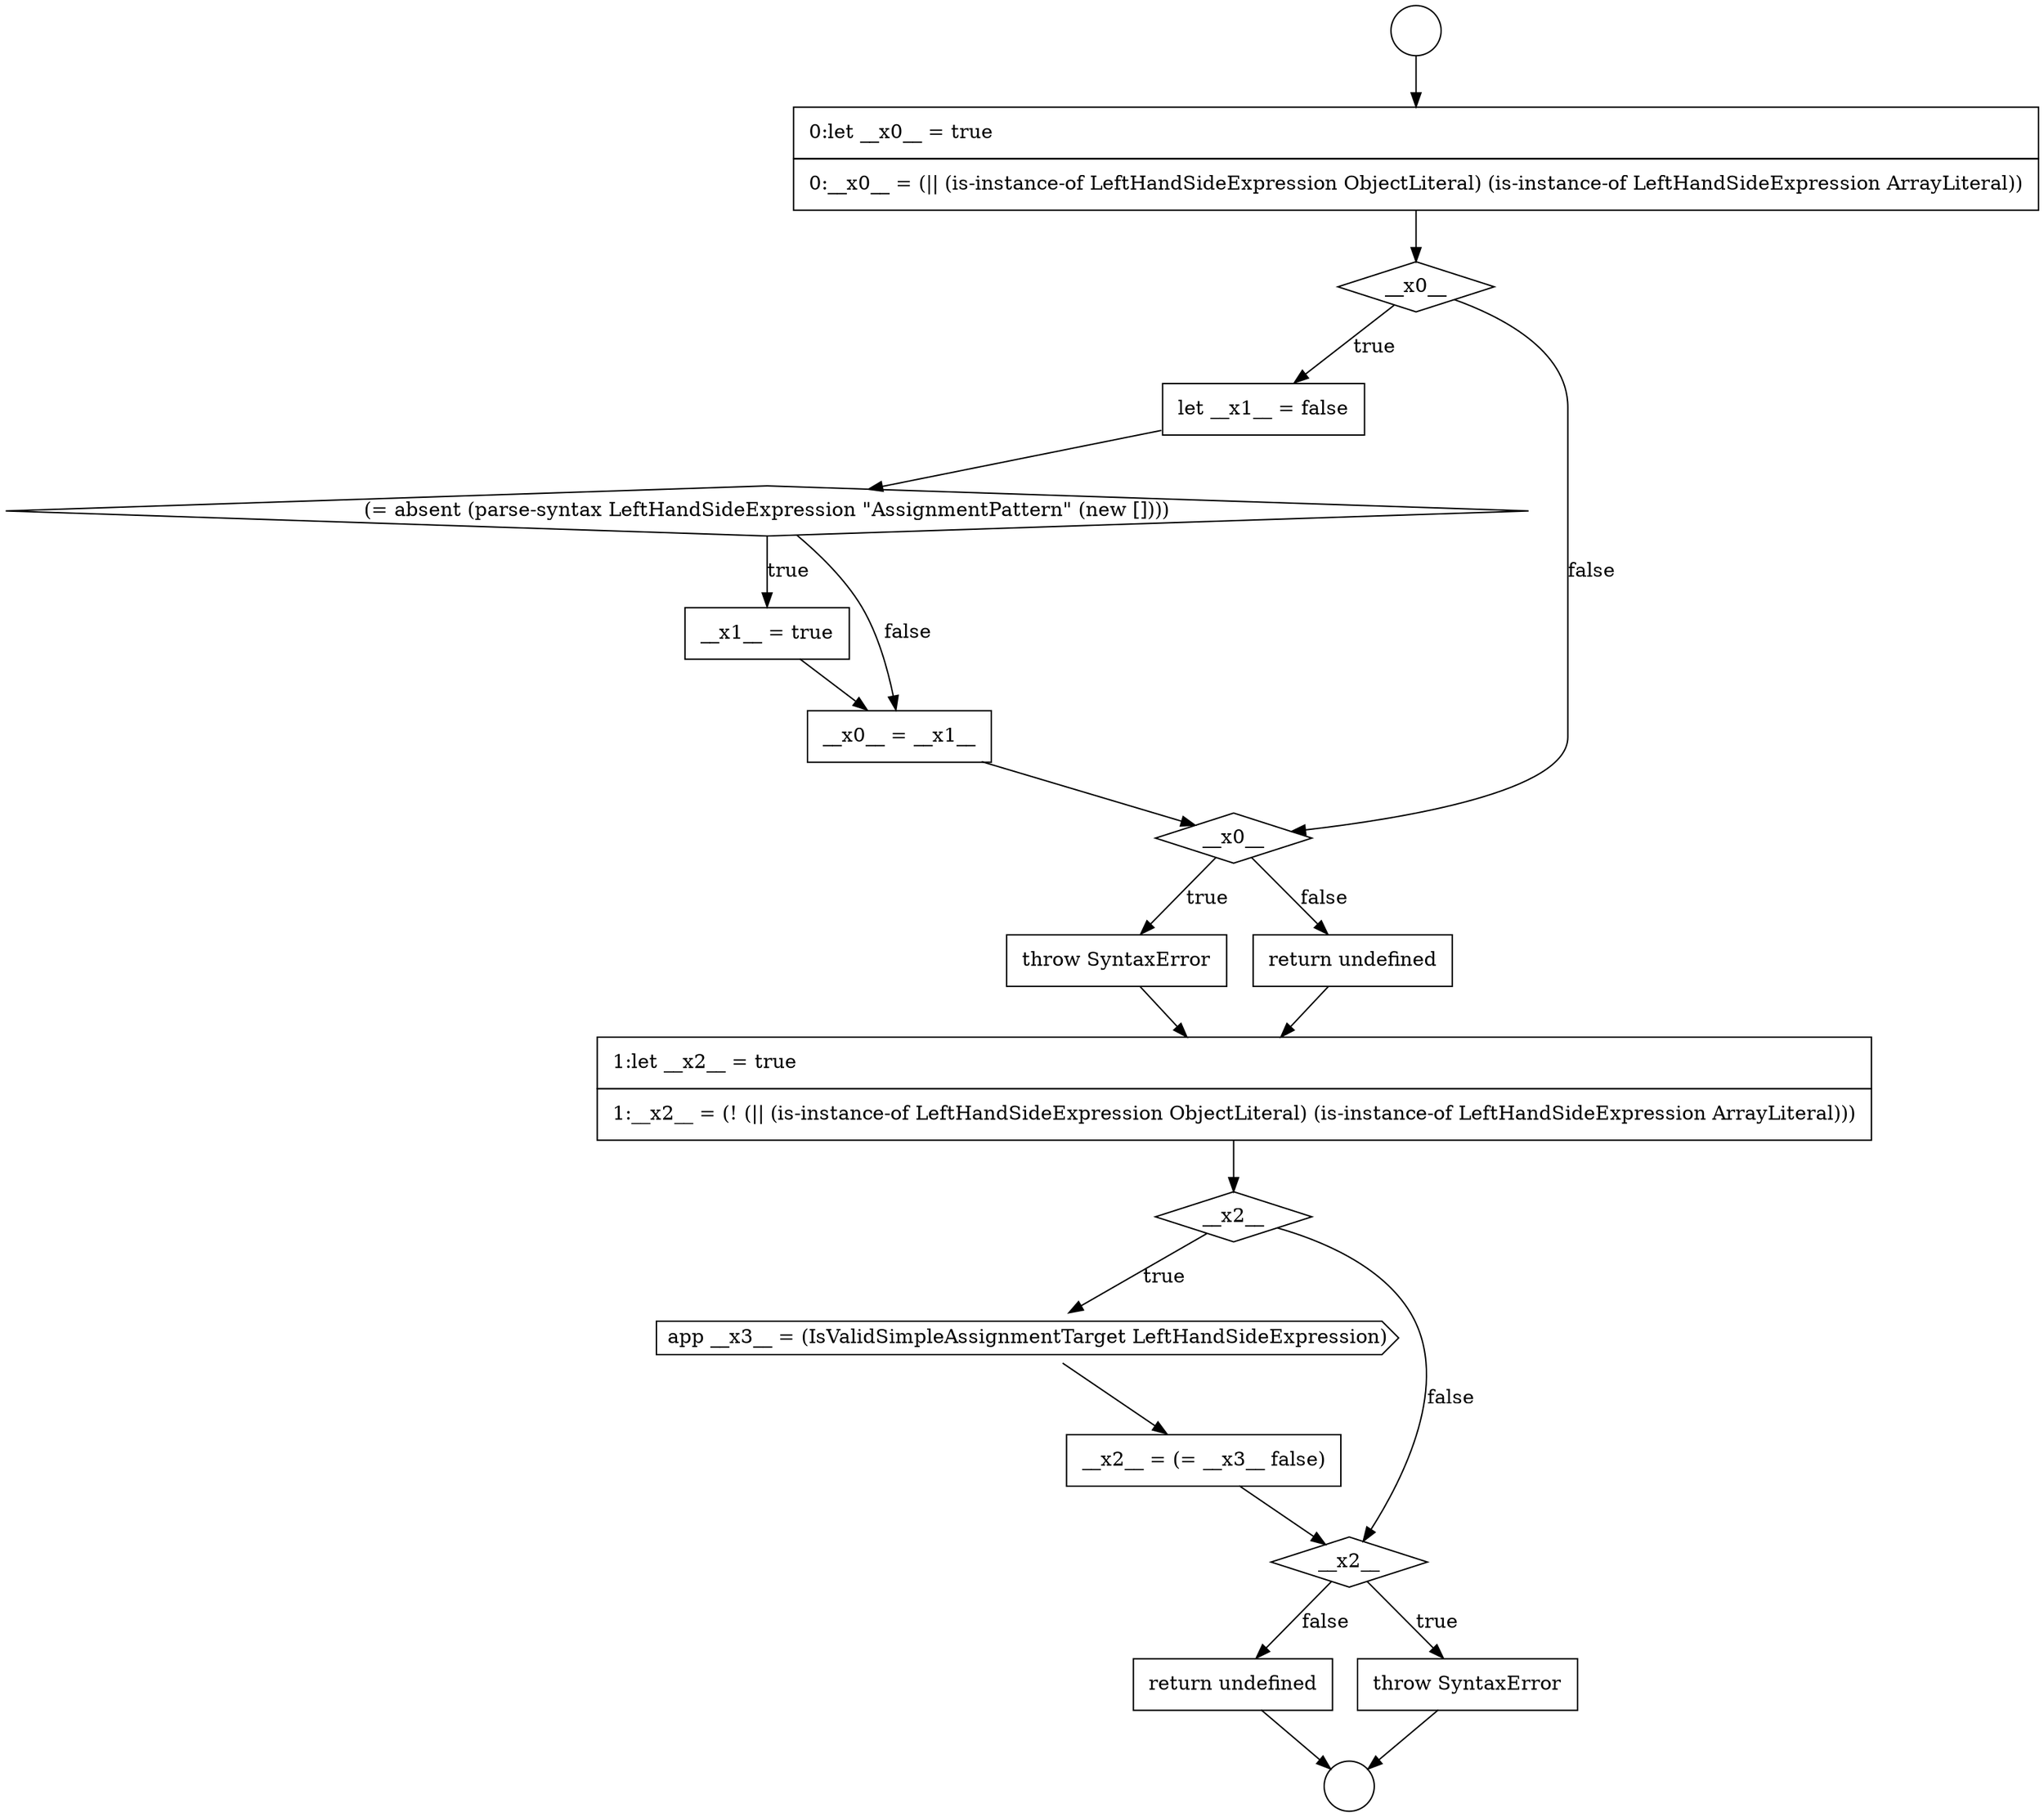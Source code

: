 digraph {
  node18384 [shape=none, margin=0, label=<<font color="black">
    <table border="0" cellborder="1" cellspacing="0" cellpadding="10">
      <tr><td align="left">return undefined</td></tr>
    </table>
  </font>> color="black" fillcolor="white" style=filled]
  node18368 [shape=circle label=" " color="black" fillcolor="white" style=filled]
  node18379 [shape=diamond, label=<<font color="black">__x2__</font>> color="black" fillcolor="white" style=filled]
  node18371 [shape=none, margin=0, label=<<font color="black">
    <table border="0" cellborder="1" cellspacing="0" cellpadding="10">
      <tr><td align="left">let __x1__ = false</td></tr>
    </table>
  </font>> color="black" fillcolor="white" style=filled]
  node18376 [shape=none, margin=0, label=<<font color="black">
    <table border="0" cellborder="1" cellspacing="0" cellpadding="10">
      <tr><td align="left">throw SyntaxError</td></tr>
    </table>
  </font>> color="black" fillcolor="white" style=filled]
  node18378 [shape=none, margin=0, label=<<font color="black">
    <table border="0" cellborder="1" cellspacing="0" cellpadding="10">
      <tr><td align="left">1:let __x2__ = true</td></tr>
      <tr><td align="left">1:__x2__ = (! (|| (is-instance-of LeftHandSideExpression ObjectLiteral) (is-instance-of LeftHandSideExpression ArrayLiteral)))</td></tr>
    </table>
  </font>> color="black" fillcolor="white" style=filled]
  node18373 [shape=none, margin=0, label=<<font color="black">
    <table border="0" cellborder="1" cellspacing="0" cellpadding="10">
      <tr><td align="left">__x1__ = true</td></tr>
    </table>
  </font>> color="black" fillcolor="white" style=filled]
  node18377 [shape=none, margin=0, label=<<font color="black">
    <table border="0" cellborder="1" cellspacing="0" cellpadding="10">
      <tr><td align="left">return undefined</td></tr>
    </table>
  </font>> color="black" fillcolor="white" style=filled]
  node18381 [shape=none, margin=0, label=<<font color="black">
    <table border="0" cellborder="1" cellspacing="0" cellpadding="10">
      <tr><td align="left">__x2__ = (= __x3__ false)</td></tr>
    </table>
  </font>> color="black" fillcolor="white" style=filled]
  node18369 [shape=none, margin=0, label=<<font color="black">
    <table border="0" cellborder="1" cellspacing="0" cellpadding="10">
      <tr><td align="left">0:let __x0__ = true</td></tr>
      <tr><td align="left">0:__x0__ = (|| (is-instance-of LeftHandSideExpression ObjectLiteral) (is-instance-of LeftHandSideExpression ArrayLiteral))</td></tr>
    </table>
  </font>> color="black" fillcolor="white" style=filled]
  node18374 [shape=none, margin=0, label=<<font color="black">
    <table border="0" cellborder="1" cellspacing="0" cellpadding="10">
      <tr><td align="left">__x0__ = __x1__</td></tr>
    </table>
  </font>> color="black" fillcolor="white" style=filled]
  node18380 [shape=cds, label=<<font color="black">app __x3__ = (IsValidSimpleAssignmentTarget LeftHandSideExpression)</font>> color="black" fillcolor="white" style=filled]
  node18375 [shape=diamond, label=<<font color="black">__x0__</font>> color="black" fillcolor="white" style=filled]
  node18370 [shape=diamond, label=<<font color="black">__x0__</font>> color="black" fillcolor="white" style=filled]
  node18383 [shape=none, margin=0, label=<<font color="black">
    <table border="0" cellborder="1" cellspacing="0" cellpadding="10">
      <tr><td align="left">throw SyntaxError</td></tr>
    </table>
  </font>> color="black" fillcolor="white" style=filled]
  node18372 [shape=diamond, label=<<font color="black">(= absent (parse-syntax LeftHandSideExpression &quot;AssignmentPattern&quot; (new [])))</font>> color="black" fillcolor="white" style=filled]
  node18382 [shape=diamond, label=<<font color="black">__x2__</font>> color="black" fillcolor="white" style=filled]
  node18367 [shape=circle label=" " color="black" fillcolor="white" style=filled]
  node18376 -> node18378 [ color="black"]
  node18374 -> node18375 [ color="black"]
  node18370 -> node18371 [label=<<font color="black">true</font>> color="black"]
  node18370 -> node18375 [label=<<font color="black">false</font>> color="black"]
  node18367 -> node18369 [ color="black"]
  node18375 -> node18376 [label=<<font color="black">true</font>> color="black"]
  node18375 -> node18377 [label=<<font color="black">false</font>> color="black"]
  node18381 -> node18382 [ color="black"]
  node18383 -> node18368 [ color="black"]
  node18379 -> node18380 [label=<<font color="black">true</font>> color="black"]
  node18379 -> node18382 [label=<<font color="black">false</font>> color="black"]
  node18377 -> node18378 [ color="black"]
  node18378 -> node18379 [ color="black"]
  node18382 -> node18383 [label=<<font color="black">true</font>> color="black"]
  node18382 -> node18384 [label=<<font color="black">false</font>> color="black"]
  node18369 -> node18370 [ color="black"]
  node18380 -> node18381 [ color="black"]
  node18384 -> node18368 [ color="black"]
  node18371 -> node18372 [ color="black"]
  node18373 -> node18374 [ color="black"]
  node18372 -> node18373 [label=<<font color="black">true</font>> color="black"]
  node18372 -> node18374 [label=<<font color="black">false</font>> color="black"]
}
